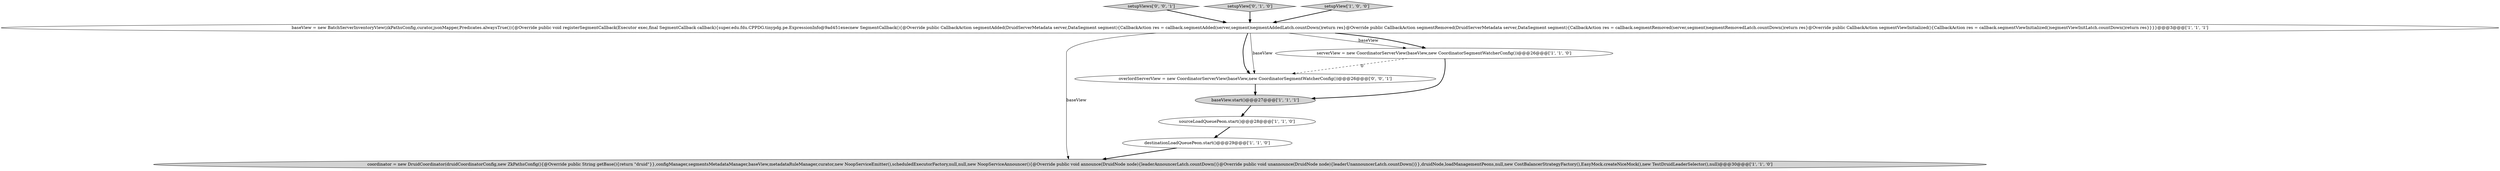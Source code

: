 digraph {
3 [style = filled, label = "baseView.start()@@@27@@@['1', '1', '1']", fillcolor = lightgray, shape = ellipse image = "AAA0AAABBB1BBB"];
9 [style = filled, label = "overlordServerView = new CoordinatorServerView(baseView,new CoordinatorSegmentWatcherConfig())@@@26@@@['0', '0', '1']", fillcolor = white, shape = ellipse image = "AAA0AAABBB3BBB"];
2 [style = filled, label = "baseView = new BatchServerInventoryView(zkPathsConfig,curator,jsonMapper,Predicates.alwaysTrue()){@Override public void registerSegmentCallback(Executor exec,final SegmentCallback callback){super.edu.fdu.CPPDG.tinypdg.pe.ExpressionInfo@9ad451execnew SegmentCallback(){@Override public CallbackAction segmentAdded(DruidServerMetadata server,DataSegment segment){CallbackAction res = callback.segmentAdded(server,segment)segmentAddedLatch.countDown()return res}@Override public CallbackAction segmentRemoved(DruidServerMetadata server,DataSegment segment){CallbackAction res = callback.segmentRemoved(server,segment)segmentRemovedLatch.countDown()return res}@Override public CallbackAction segmentViewInitialized(){CallbackAction res = callback.segmentViewInitialized()segmentViewInitLatch.countDown()return res}}}}@@@3@@@['1', '1', '1']", fillcolor = white, shape = ellipse image = "AAA0AAABBB1BBB"];
1 [style = filled, label = "coordinator = new DruidCoordinator(druidCoordinatorConfig,new ZkPathsConfig(){@Override public String getBase(){return \"druid\"}},configManager,segmentsMetadataManager,baseView,metadataRuleManager,curator,new NoopServiceEmitter(),scheduledExecutorFactory,null,null,new NoopServiceAnnouncer(){@Override public void announce(DruidNode node){leaderAnnouncerLatch.countDown()}@Override public void unannounce(DruidNode node){leaderUnannouncerLatch.countDown()}},druidNode,loadManagementPeons,null,new CostBalancerStrategyFactory(),EasyMock.createNiceMock(),new TestDruidLeaderSelector(),null)@@@30@@@['1', '1', '0']", fillcolor = lightgray, shape = ellipse image = "AAA0AAABBB1BBB"];
0 [style = filled, label = "destinationLoadQueuePeon.start()@@@29@@@['1', '1', '0']", fillcolor = white, shape = ellipse image = "AAA0AAABBB1BBB"];
8 [style = filled, label = "setupViews['0', '0', '1']", fillcolor = lightgray, shape = diamond image = "AAA0AAABBB3BBB"];
5 [style = filled, label = "serverView = new CoordinatorServerView(baseView,new CoordinatorSegmentWatcherConfig())@@@26@@@['1', '1', '0']", fillcolor = white, shape = ellipse image = "AAA0AAABBB1BBB"];
4 [style = filled, label = "sourceLoadQueuePeon.start()@@@28@@@['1', '1', '0']", fillcolor = white, shape = ellipse image = "AAA0AAABBB1BBB"];
7 [style = filled, label = "setupView['0', '1', '0']", fillcolor = lightgray, shape = diamond image = "AAA0AAABBB2BBB"];
6 [style = filled, label = "setupView['1', '0', '0']", fillcolor = lightgray, shape = diamond image = "AAA0AAABBB1BBB"];
0->1 [style = bold, label=""];
9->3 [style = bold, label=""];
2->9 [style = bold, label=""];
5->3 [style = bold, label=""];
8->2 [style = bold, label=""];
2->1 [style = solid, label="baseView"];
7->2 [style = bold, label=""];
3->4 [style = bold, label=""];
2->5 [style = solid, label="baseView"];
5->9 [style = dashed, label="0"];
4->0 [style = bold, label=""];
6->2 [style = bold, label=""];
2->5 [style = bold, label=""];
2->9 [style = solid, label="baseView"];
}
